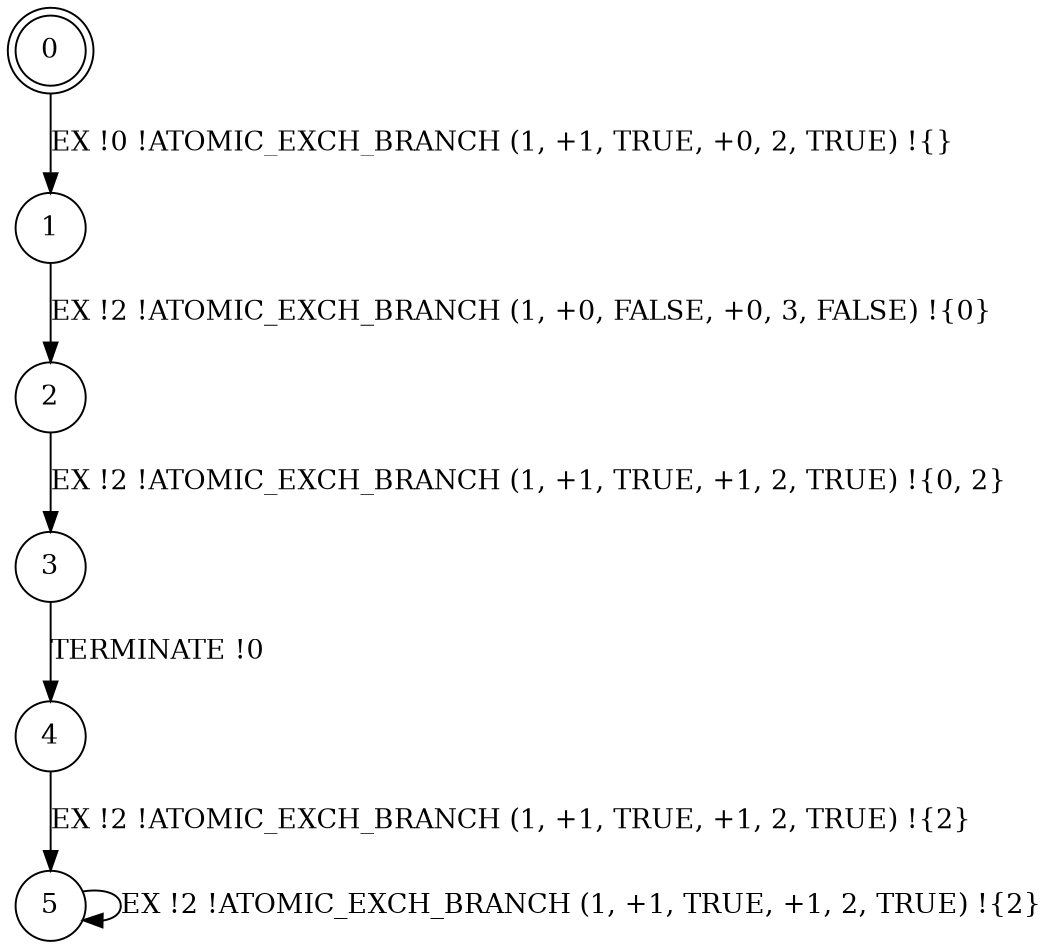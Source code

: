 digraph BCG {
size = "7, 10.5";
center = TRUE;
node [shape = circle];
0 [peripheries = 2];
0 -> 1 [label = "EX !0 !ATOMIC_EXCH_BRANCH (1, +1, TRUE, +0, 2, TRUE) !{}"];
1 -> 2 [label = "EX !2 !ATOMIC_EXCH_BRANCH (1, +0, FALSE, +0, 3, FALSE) !{0}"];
2 -> 3 [label = "EX !2 !ATOMIC_EXCH_BRANCH (1, +1, TRUE, +1, 2, TRUE) !{0, 2}"];
3 -> 4 [label = "TERMINATE !0"];
4 -> 5 [label = "EX !2 !ATOMIC_EXCH_BRANCH (1, +1, TRUE, +1, 2, TRUE) !{2}"];
5 -> 5 [label = "EX !2 !ATOMIC_EXCH_BRANCH (1, +1, TRUE, +1, 2, TRUE) !{2}"];
}
